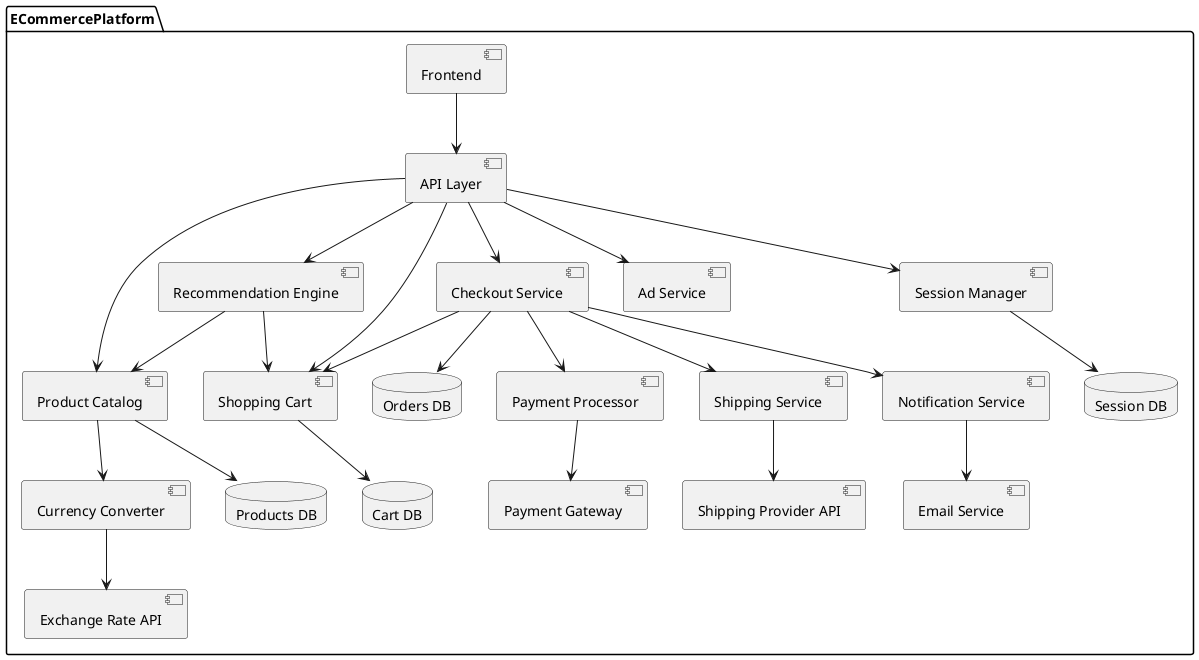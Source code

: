 @startuml

package ECommercePlatform {

[Frontend] as Frontend
[API Layer] as API
[Product Catalog] as Catalog
[Shopping Cart] as Cart
[Checkout Service] as Checkout
[Payment Processor] as Payment
[Shipping Service] as Shipping
[Currency Converter] as Currency
[Recommendation Engine] as Recommendation
[Ad Service] as Ads
[Notification Service] as Notification
[Session Manager] as SessionManagement

database "Products DB" as ProductsDB
database "Cart DB" as CartDB
database "Orders DB" as OrderDB
database "Session DB" as SessionDB
[Exchange Rate API] as ExchangeAPI
[Email Service] as EmailService
[Payment Gateway] as PaymentGateway
[Shipping Provider API] as ShippingAPI

' Frontend communication
Frontend --> API

' API coordination with services
API --> Catalog
API --> Cart
API --> Checkout
API --> Recommendation
API --> Ads
API --> SessionManagement

' Session management
SessionManagement --> SessionDB

' Catalog queries
Catalog --> ProductsDB
Catalog --> Currency

' Currency conversion
Currency --> ExchangeAPI

' Cart operations
Cart --> CartDB

' Recommendation engine
Recommendation --> Catalog
Recommendation --> Cart

' Checkout process coordination
Checkout --> Cart
Checkout --> Payment
Checkout --> Shipping
Checkout --> Notification
Checkout --> OrderDB

' Payment processing
Payment --> PaymentGateway

' Shipping coordination
Shipping --> ShippingAPI

' Notifications
Notification --> EmailService

}

@enduml
